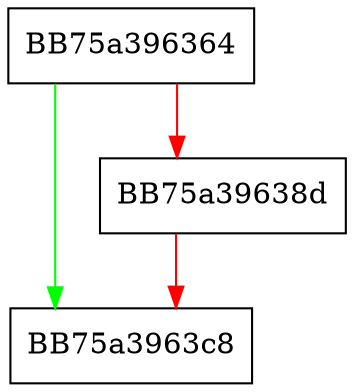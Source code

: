 digraph _Change_array {
  node [shape="box"];
  graph [splines=ortho];
  BB75a396364 -> BB75a3963c8 [color="green"];
  BB75a396364 -> BB75a39638d [color="red"];
  BB75a39638d -> BB75a3963c8 [color="red"];
}